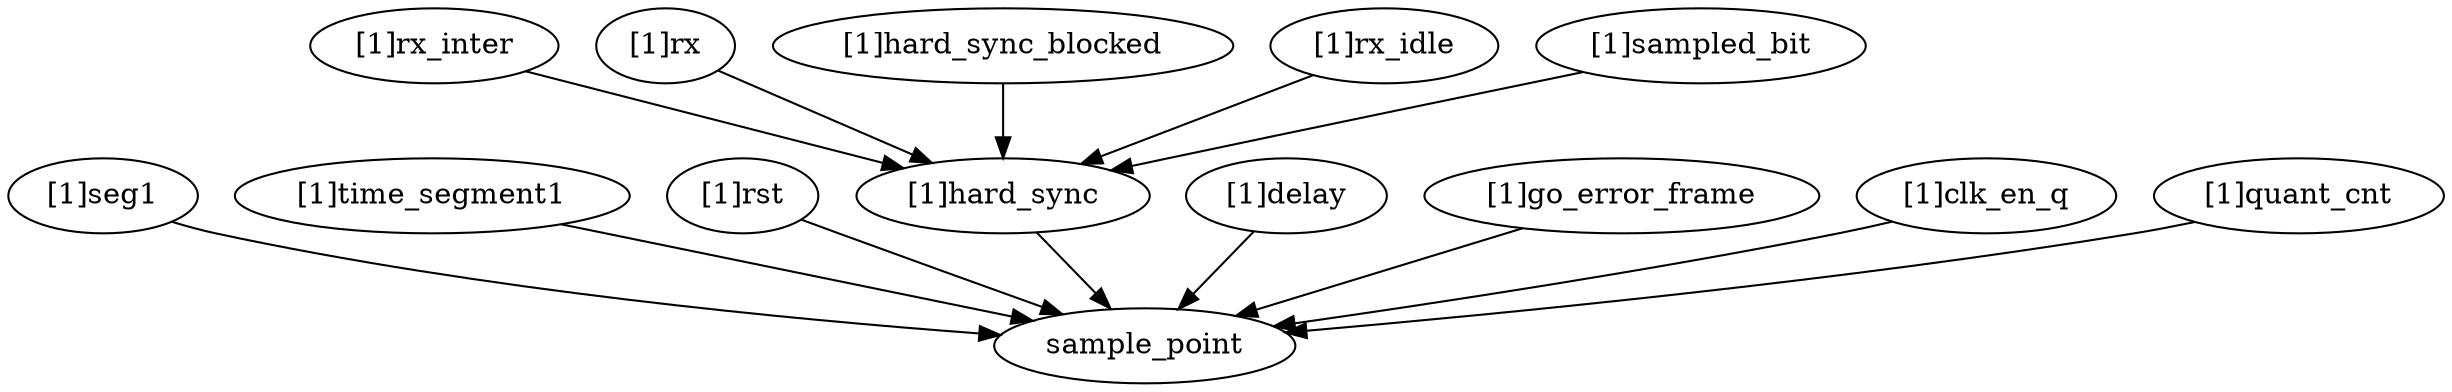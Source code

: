 strict digraph "" {
	"[1]seg1"	 [complexity=4,
		importance=0.0963463074998,
		rank=0.024086576875];
	sample_point	 [complexity=0,
		importance=0.0378424283157,
		rank=0.0];
	"[1]seg1" -> sample_point;
	"[1]time_segment1"	 [complexity=4,
		importance=0.0878250498835,
		rank=0.0219562624709];
	"[1]time_segment1" -> sample_point;
	"[1]rst"	 [complexity=1,
		importance=0.20135233483,
		rank=0.20135233483];
	"[1]rst" -> sample_point;
	"[1]rx_inter"	 [complexity=8,
		importance=0.181128769377,
		rank=0.0226410961721];
	"[1]hard_sync"	 [complexity=2,
		importance=0.168988576124,
		rank=0.0844942880622];
	"[1]rx_inter" -> "[1]hard_sync";
	"[1]delay"	 [complexity=4,
		importance=0.139178293076,
		rank=0.034794573269];
	"[1]delay" -> sample_point;
	"[1]go_error_frame"	 [complexity=1,
		importance=0.163509906515,
		rank=0.163509906515];
	"[1]go_error_frame" -> sample_point;
	"[1]rx"	 [complexity=8,
		importance=0.181128769377,
		rank=0.0226410961721];
	"[1]rx" -> "[1]hard_sync";
	"[1]hard_sync_blocked"	 [complexity=8,
		importance=0.236625225859,
		rank=0.0295781532324];
	"[1]hard_sync_blocked" -> "[1]hard_sync";
	"[1]rx_idle"	 [complexity=8,
		importance=0.181128769377,
		rank=0.0226410961721];
	"[1]rx_idle" -> "[1]hard_sync";
	"[1]clk_en_q"	 [complexity=2,
		importance=0.13138594986,
		rank=0.0656929749298];
	"[1]clk_en_q" -> sample_point;
	"[1]quant_cnt"	 [complexity=4,
		importance=0.10428365557,
		rank=0.0260709138926];
	"[1]quant_cnt" -> sample_point;
	"[1]sampled_bit"	 [complexity=8,
		importance=0.215987130535,
		rank=0.0269983913169];
	"[1]sampled_bit" -> "[1]hard_sync";
	"[1]hard_sync" -> sample_point;
}
